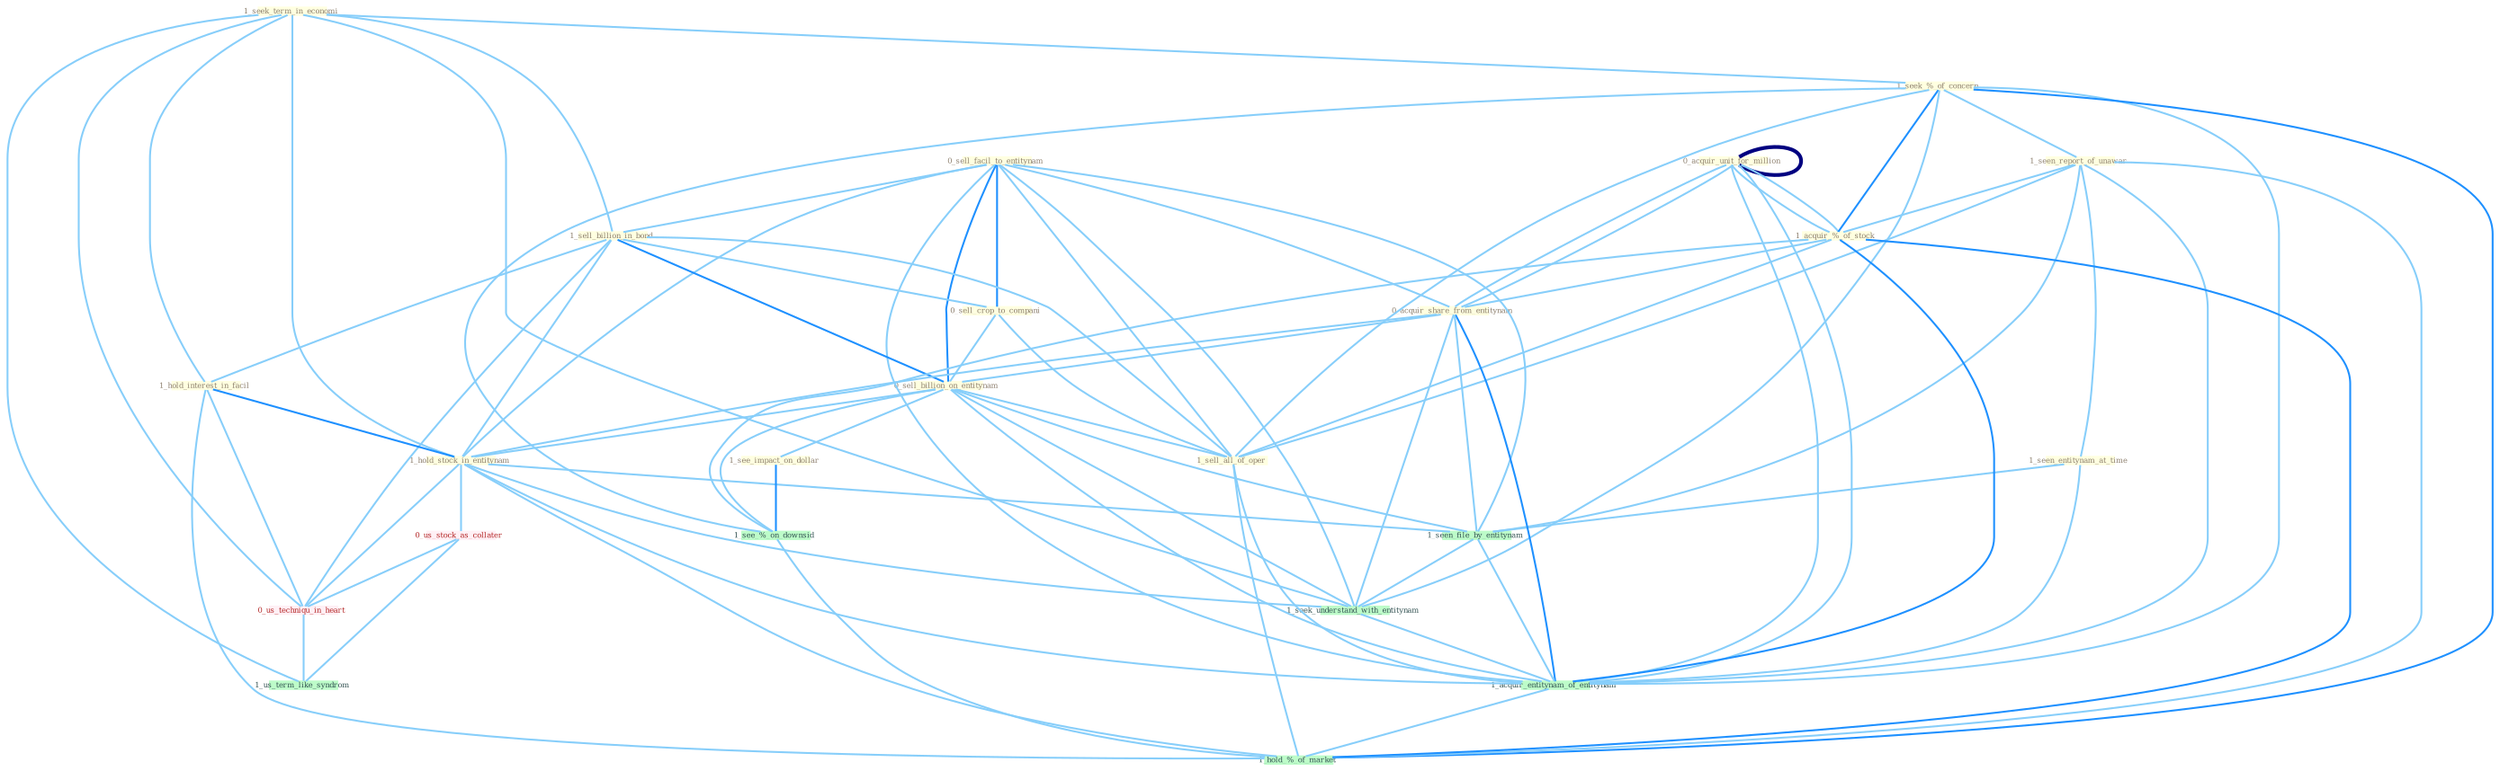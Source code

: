 Graph G{ 
    node
    [shape=polygon,style=filled,width=.5,height=.06,color="#BDFCC9",fixedsize=true,fontsize=4,
    fontcolor="#2f4f4f"];
    {node
    [color="#ffffe0", fontcolor="#8b7d6b"] "1_seek_term_in_economi " "0_acquir_unit_for_million " "1_seek_%_of_concern " "0_sell_facil_to_entitynam " "1_seen_report_of_unawar " "1_sell_billion_in_bond " "0_acquir_unit_for_million " "1_seen_entitynam_at_time " "1_acquir_%_of_stock " "1_hold_interest_in_facil " "0_sell_crop_to_compani " "0_acquir_share_from_entitynam " "0_sell_billion_on_entitynam " "1_hold_stock_in_entitynam " "1_see_impact_on_dollar " "1_sell_all_of_oper "}
{node [color="#fff0f5", fontcolor="#b22222"] "0_us_stock_as_collater " "0_us_techniqu_in_heart "}
edge [color="#B0E2FF"];

	"1_seek_term_in_economi " -- "1_seek_%_of_concern " [w="1", color="#87cefa" ];
	"1_seek_term_in_economi " -- "1_sell_billion_in_bond " [w="1", color="#87cefa" ];
	"1_seek_term_in_economi " -- "1_hold_interest_in_facil " [w="1", color="#87cefa" ];
	"1_seek_term_in_economi " -- "1_hold_stock_in_entitynam " [w="1", color="#87cefa" ];
	"1_seek_term_in_economi " -- "1_seek_understand_with_entitynam " [w="1", color="#87cefa" ];
	"1_seek_term_in_economi " -- "0_us_techniqu_in_heart " [w="1", color="#87cefa" ];
	"1_seek_term_in_economi " -- "1_us_term_like_syndrom " [w="1", color="#87cefa" ];
	"0_acquir_unit_for_million " -- "0_acquir_unit_for_million " [w="4", style=bold, color="#000080", len=0.4];
	"0_acquir_unit_for_million " -- "1_acquir_%_of_stock " [w="1", color="#87cefa" ];
	"0_acquir_unit_for_million " -- "0_acquir_share_from_entitynam " [w="1", color="#87cefa" ];
	"0_acquir_unit_for_million " -- "1_acquir_entitynam_of_entitynam " [w="1", color="#87cefa" ];
	"1_seek_%_of_concern " -- "1_seen_report_of_unawar " [w="1", color="#87cefa" ];
	"1_seek_%_of_concern " -- "1_acquir_%_of_stock " [w="2", color="#1e90ff" , len=0.8];
	"1_seek_%_of_concern " -- "1_sell_all_of_oper " [w="1", color="#87cefa" ];
	"1_seek_%_of_concern " -- "1_seek_understand_with_entitynam " [w="1", color="#87cefa" ];
	"1_seek_%_of_concern " -- "1_acquir_entitynam_of_entitynam " [w="1", color="#87cefa" ];
	"1_seek_%_of_concern " -- "1_see_%_on_downsid " [w="1", color="#87cefa" ];
	"1_seek_%_of_concern " -- "1_hold_%_of_market " [w="2", color="#1e90ff" , len=0.8];
	"0_sell_facil_to_entitynam " -- "1_sell_billion_in_bond " [w="1", color="#87cefa" ];
	"0_sell_facil_to_entitynam " -- "0_sell_crop_to_compani " [w="2", color="#1e90ff" , len=0.8];
	"0_sell_facil_to_entitynam " -- "0_acquir_share_from_entitynam " [w="1", color="#87cefa" ];
	"0_sell_facil_to_entitynam " -- "0_sell_billion_on_entitynam " [w="2", color="#1e90ff" , len=0.8];
	"0_sell_facil_to_entitynam " -- "1_hold_stock_in_entitynam " [w="1", color="#87cefa" ];
	"0_sell_facil_to_entitynam " -- "1_sell_all_of_oper " [w="1", color="#87cefa" ];
	"0_sell_facil_to_entitynam " -- "1_seen_file_by_entitynam " [w="1", color="#87cefa" ];
	"0_sell_facil_to_entitynam " -- "1_seek_understand_with_entitynam " [w="1", color="#87cefa" ];
	"0_sell_facil_to_entitynam " -- "1_acquir_entitynam_of_entitynam " [w="1", color="#87cefa" ];
	"1_seen_report_of_unawar " -- "1_seen_entitynam_at_time " [w="1", color="#87cefa" ];
	"1_seen_report_of_unawar " -- "1_acquir_%_of_stock " [w="1", color="#87cefa" ];
	"1_seen_report_of_unawar " -- "1_sell_all_of_oper " [w="1", color="#87cefa" ];
	"1_seen_report_of_unawar " -- "1_seen_file_by_entitynam " [w="1", color="#87cefa" ];
	"1_seen_report_of_unawar " -- "1_acquir_entitynam_of_entitynam " [w="1", color="#87cefa" ];
	"1_seen_report_of_unawar " -- "1_hold_%_of_market " [w="1", color="#87cefa" ];
	"1_sell_billion_in_bond " -- "1_hold_interest_in_facil " [w="1", color="#87cefa" ];
	"1_sell_billion_in_bond " -- "0_sell_crop_to_compani " [w="1", color="#87cefa" ];
	"1_sell_billion_in_bond " -- "0_sell_billion_on_entitynam " [w="2", color="#1e90ff" , len=0.8];
	"1_sell_billion_in_bond " -- "1_hold_stock_in_entitynam " [w="1", color="#87cefa" ];
	"1_sell_billion_in_bond " -- "1_sell_all_of_oper " [w="1", color="#87cefa" ];
	"1_sell_billion_in_bond " -- "0_us_techniqu_in_heart " [w="1", color="#87cefa" ];
	"0_acquir_unit_for_million " -- "1_acquir_%_of_stock " [w="1", color="#87cefa" ];
	"0_acquir_unit_for_million " -- "0_acquir_share_from_entitynam " [w="1", color="#87cefa" ];
	"0_acquir_unit_for_million " -- "1_acquir_entitynam_of_entitynam " [w="1", color="#87cefa" ];
	"1_seen_entitynam_at_time " -- "1_seen_file_by_entitynam " [w="1", color="#87cefa" ];
	"1_seen_entitynam_at_time " -- "1_acquir_entitynam_of_entitynam " [w="1", color="#87cefa" ];
	"1_acquir_%_of_stock " -- "0_acquir_share_from_entitynam " [w="1", color="#87cefa" ];
	"1_acquir_%_of_stock " -- "1_sell_all_of_oper " [w="1", color="#87cefa" ];
	"1_acquir_%_of_stock " -- "1_acquir_entitynam_of_entitynam " [w="2", color="#1e90ff" , len=0.8];
	"1_acquir_%_of_stock " -- "1_see_%_on_downsid " [w="1", color="#87cefa" ];
	"1_acquir_%_of_stock " -- "1_hold_%_of_market " [w="2", color="#1e90ff" , len=0.8];
	"1_hold_interest_in_facil " -- "1_hold_stock_in_entitynam " [w="2", color="#1e90ff" , len=0.8];
	"1_hold_interest_in_facil " -- "0_us_techniqu_in_heart " [w="1", color="#87cefa" ];
	"1_hold_interest_in_facil " -- "1_hold_%_of_market " [w="1", color="#87cefa" ];
	"0_sell_crop_to_compani " -- "0_sell_billion_on_entitynam " [w="1", color="#87cefa" ];
	"0_sell_crop_to_compani " -- "1_sell_all_of_oper " [w="1", color="#87cefa" ];
	"0_acquir_share_from_entitynam " -- "0_sell_billion_on_entitynam " [w="1", color="#87cefa" ];
	"0_acquir_share_from_entitynam " -- "1_hold_stock_in_entitynam " [w="1", color="#87cefa" ];
	"0_acquir_share_from_entitynam " -- "1_seen_file_by_entitynam " [w="1", color="#87cefa" ];
	"0_acquir_share_from_entitynam " -- "1_seek_understand_with_entitynam " [w="1", color="#87cefa" ];
	"0_acquir_share_from_entitynam " -- "1_acquir_entitynam_of_entitynam " [w="2", color="#1e90ff" , len=0.8];
	"0_sell_billion_on_entitynam " -- "1_hold_stock_in_entitynam " [w="1", color="#87cefa" ];
	"0_sell_billion_on_entitynam " -- "1_see_impact_on_dollar " [w="1", color="#87cefa" ];
	"0_sell_billion_on_entitynam " -- "1_sell_all_of_oper " [w="1", color="#87cefa" ];
	"0_sell_billion_on_entitynam " -- "1_seen_file_by_entitynam " [w="1", color="#87cefa" ];
	"0_sell_billion_on_entitynam " -- "1_seek_understand_with_entitynam " [w="1", color="#87cefa" ];
	"0_sell_billion_on_entitynam " -- "1_acquir_entitynam_of_entitynam " [w="1", color="#87cefa" ];
	"0_sell_billion_on_entitynam " -- "1_see_%_on_downsid " [w="1", color="#87cefa" ];
	"1_hold_stock_in_entitynam " -- "1_seen_file_by_entitynam " [w="1", color="#87cefa" ];
	"1_hold_stock_in_entitynam " -- "0_us_stock_as_collater " [w="1", color="#87cefa" ];
	"1_hold_stock_in_entitynam " -- "1_seek_understand_with_entitynam " [w="1", color="#87cefa" ];
	"1_hold_stock_in_entitynam " -- "1_acquir_entitynam_of_entitynam " [w="1", color="#87cefa" ];
	"1_hold_stock_in_entitynam " -- "0_us_techniqu_in_heart " [w="1", color="#87cefa" ];
	"1_hold_stock_in_entitynam " -- "1_hold_%_of_market " [w="1", color="#87cefa" ];
	"1_see_impact_on_dollar " -- "1_see_%_on_downsid " [w="2", color="#1e90ff" , len=0.8];
	"1_sell_all_of_oper " -- "1_acquir_entitynam_of_entitynam " [w="1", color="#87cefa" ];
	"1_sell_all_of_oper " -- "1_hold_%_of_market " [w="1", color="#87cefa" ];
	"1_seen_file_by_entitynam " -- "1_seek_understand_with_entitynam " [w="1", color="#87cefa" ];
	"1_seen_file_by_entitynam " -- "1_acquir_entitynam_of_entitynam " [w="1", color="#87cefa" ];
	"0_us_stock_as_collater " -- "0_us_techniqu_in_heart " [w="1", color="#87cefa" ];
	"0_us_stock_as_collater " -- "1_us_term_like_syndrom " [w="1", color="#87cefa" ];
	"1_seek_understand_with_entitynam " -- "1_acquir_entitynam_of_entitynam " [w="1", color="#87cefa" ];
	"1_acquir_entitynam_of_entitynam " -- "1_hold_%_of_market " [w="1", color="#87cefa" ];
	"0_us_techniqu_in_heart " -- "1_us_term_like_syndrom " [w="1", color="#87cefa" ];
	"1_see_%_on_downsid " -- "1_hold_%_of_market " [w="1", color="#87cefa" ];
}
